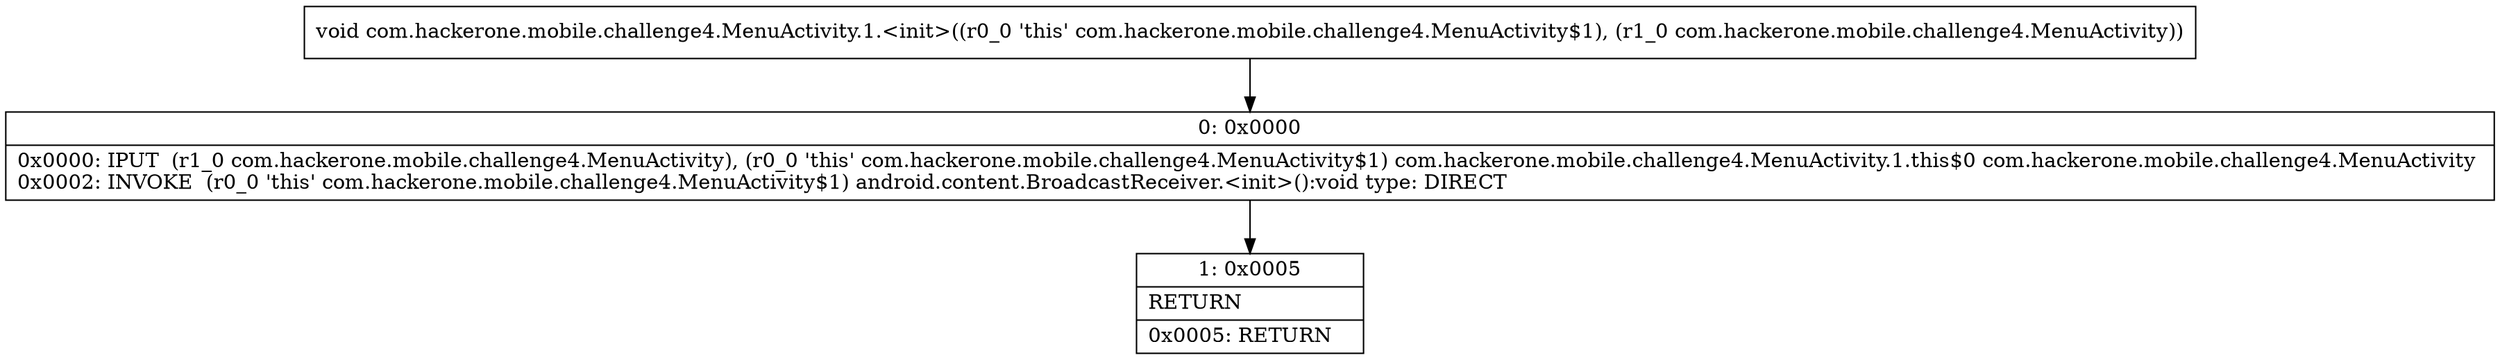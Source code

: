 digraph "CFG forcom.hackerone.mobile.challenge4.MenuActivity.1.\<init\>(Lcom\/hackerone\/mobile\/challenge4\/MenuActivity;)V" {
Node_0 [shape=record,label="{0\:\ 0x0000|0x0000: IPUT  (r1_0 com.hackerone.mobile.challenge4.MenuActivity), (r0_0 'this' com.hackerone.mobile.challenge4.MenuActivity$1) com.hackerone.mobile.challenge4.MenuActivity.1.this$0 com.hackerone.mobile.challenge4.MenuActivity \l0x0002: INVOKE  (r0_0 'this' com.hackerone.mobile.challenge4.MenuActivity$1) android.content.BroadcastReceiver.\<init\>():void type: DIRECT \l}"];
Node_1 [shape=record,label="{1\:\ 0x0005|RETURN\l|0x0005: RETURN   \l}"];
MethodNode[shape=record,label="{void com.hackerone.mobile.challenge4.MenuActivity.1.\<init\>((r0_0 'this' com.hackerone.mobile.challenge4.MenuActivity$1), (r1_0 com.hackerone.mobile.challenge4.MenuActivity)) }"];
MethodNode -> Node_0;
Node_0 -> Node_1;
}

